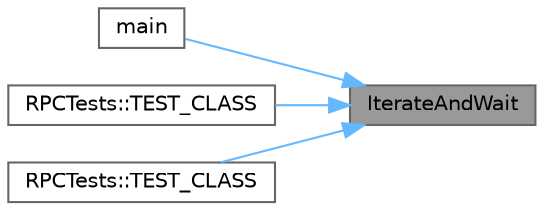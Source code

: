 digraph "IterateAndWait"
{
 // LATEX_PDF_SIZE
  bgcolor="transparent";
  edge [fontname=Helvetica,fontsize=10,labelfontname=Helvetica,labelfontsize=10];
  node [fontname=Helvetica,fontsize=10,shape=box,height=0.2,width=0.4];
  rankdir="RL";
  Node1 [id="Node000001",label="IterateAndWait",height=0.2,width=0.4,color="gray40", fillcolor="grey60", style="filled", fontcolor="black",tooltip=" "];
  Node1 -> Node2 [id="edge1_Node000001_Node000002",dir="back",color="steelblue1",style="solid",tooltip=" "];
  Node2 [id="Node000002",label="main",height=0.2,width=0.4,color="grey40", fillcolor="white", style="filled",URL="$_json_test_server_8cpp.html#a3c04138a5bfe5d72780bb7e82a18e627",tooltip=" "];
  Node1 -> Node3 [id="edge2_Node000001_Node000003",dir="back",color="steelblue1",style="solid",tooltip=" "];
  Node3 [id="Node000003",label="RPCTests::TEST_CLASS",height=0.2,width=0.4,color="grey40", fillcolor="white", style="filled",URL="$namespace_r_p_c_tests.html#a4108cc39b0f490de16d74264861b6458",tooltip=" "];
  Node1 -> Node4 [id="edge3_Node000001_Node000004",dir="back",color="steelblue1",style="solid",tooltip=" "];
  Node4 [id="Node000004",label="RPCTests::TEST_CLASS",height=0.2,width=0.4,color="grey40", fillcolor="white", style="filled",URL="$namespace_r_p_c_tests.html#a0de1b2dd52ddc28a27c8ca79fff10c76",tooltip=" "];
}

